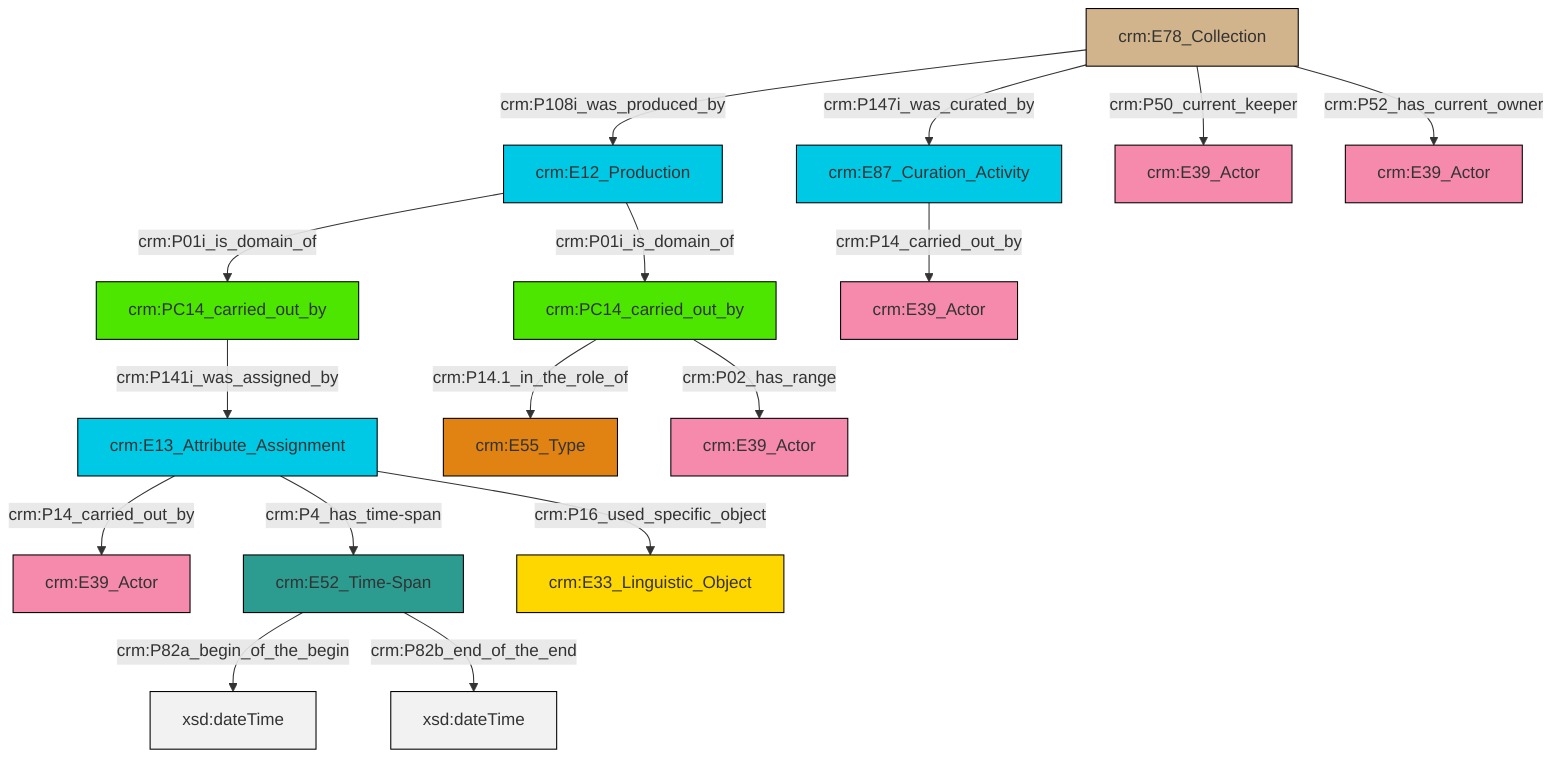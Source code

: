 graph TD
classDef Literal fill:#f2f2f2,stroke:#000000;
classDef CRM_Entity fill:#FFFFFF,stroke:#000000;
classDef Temporal_Entity fill:#00C9E6, stroke:#000000;
classDef Type fill:#E18312, stroke:#000000;
classDef Time-Span fill:#2C9C91, stroke:#000000;
classDef Appellation fill:#FFEB7F, stroke:#000000;
classDef Place fill:#008836, stroke:#000000;
classDef Persistent_Item fill:#B266B2, stroke:#000000;
classDef Conceptual_Object fill:#FFD700, stroke:#000000;
classDef Physical_Thing fill:#D2B48C, stroke:#000000;
classDef Actor fill:#f58aad, stroke:#000000;
classDef PC_Classes fill:#4ce600, stroke:#000000;
classDef Multi fill:#cccccc,stroke:#000000;

0["crm:E12_Production"]:::Temporal_Entity -->|crm:P01i_is_domain_of| 4["crm:PC14_carried_out_by"]:::PC_Classes
5["crm:E78_Collection"]:::Physical_Thing -->|crm:P50_current_keeper| 6["crm:E39_Actor"]:::Actor
9["crm:E13_Attribute_Assignment"]:::Temporal_Entity -->|crm:P14_carried_out_by| 12["crm:E39_Actor"]:::Actor
2["crm:E87_Curation_Activity"]:::Temporal_Entity -->|crm:P14_carried_out_by| 15["crm:E39_Actor"]:::Actor
17["crm:E52_Time-Span"]:::Time-Span -->|crm:P82a_begin_of_the_begin| 18[xsd:dateTime]:::Literal
5["crm:E78_Collection"]:::Physical_Thing -->|crm:P52_has_current_owner| 19["crm:E39_Actor"]:::Actor
5["crm:E78_Collection"]:::Physical_Thing -->|crm:P147i_was_curated_by| 2["crm:E87_Curation_Activity"]:::Temporal_Entity
0["crm:E12_Production"]:::Temporal_Entity -->|crm:P01i_is_domain_of| 13["crm:PC14_carried_out_by"]:::PC_Classes
4["crm:PC14_carried_out_by"]:::PC_Classes -->|crm:P02_has_range| 23["crm:E39_Actor"]:::Actor
9["crm:E13_Attribute_Assignment"]:::Temporal_Entity -->|crm:P16_used_specific_object| 25["crm:E33_Linguistic_Object"]:::Conceptual_Object
9["crm:E13_Attribute_Assignment"]:::Temporal_Entity -->|crm:P4_has_time-span| 17["crm:E52_Time-Span"]:::Time-Span
17["crm:E52_Time-Span"]:::Time-Span -->|crm:P82b_end_of_the_end| 26[xsd:dateTime]:::Literal
5["crm:E78_Collection"]:::Physical_Thing -->|crm:P108i_was_produced_by| 0["crm:E12_Production"]:::Temporal_Entity
4["crm:PC14_carried_out_by"]:::PC_Classes -->|crm:P14.1_in_the_role_of| 20["crm:E55_Type"]:::Type
13["crm:PC14_carried_out_by"]:::PC_Classes -->|crm:P141i_was_assigned_by| 9["crm:E13_Attribute_Assignment"]:::Temporal_Entity